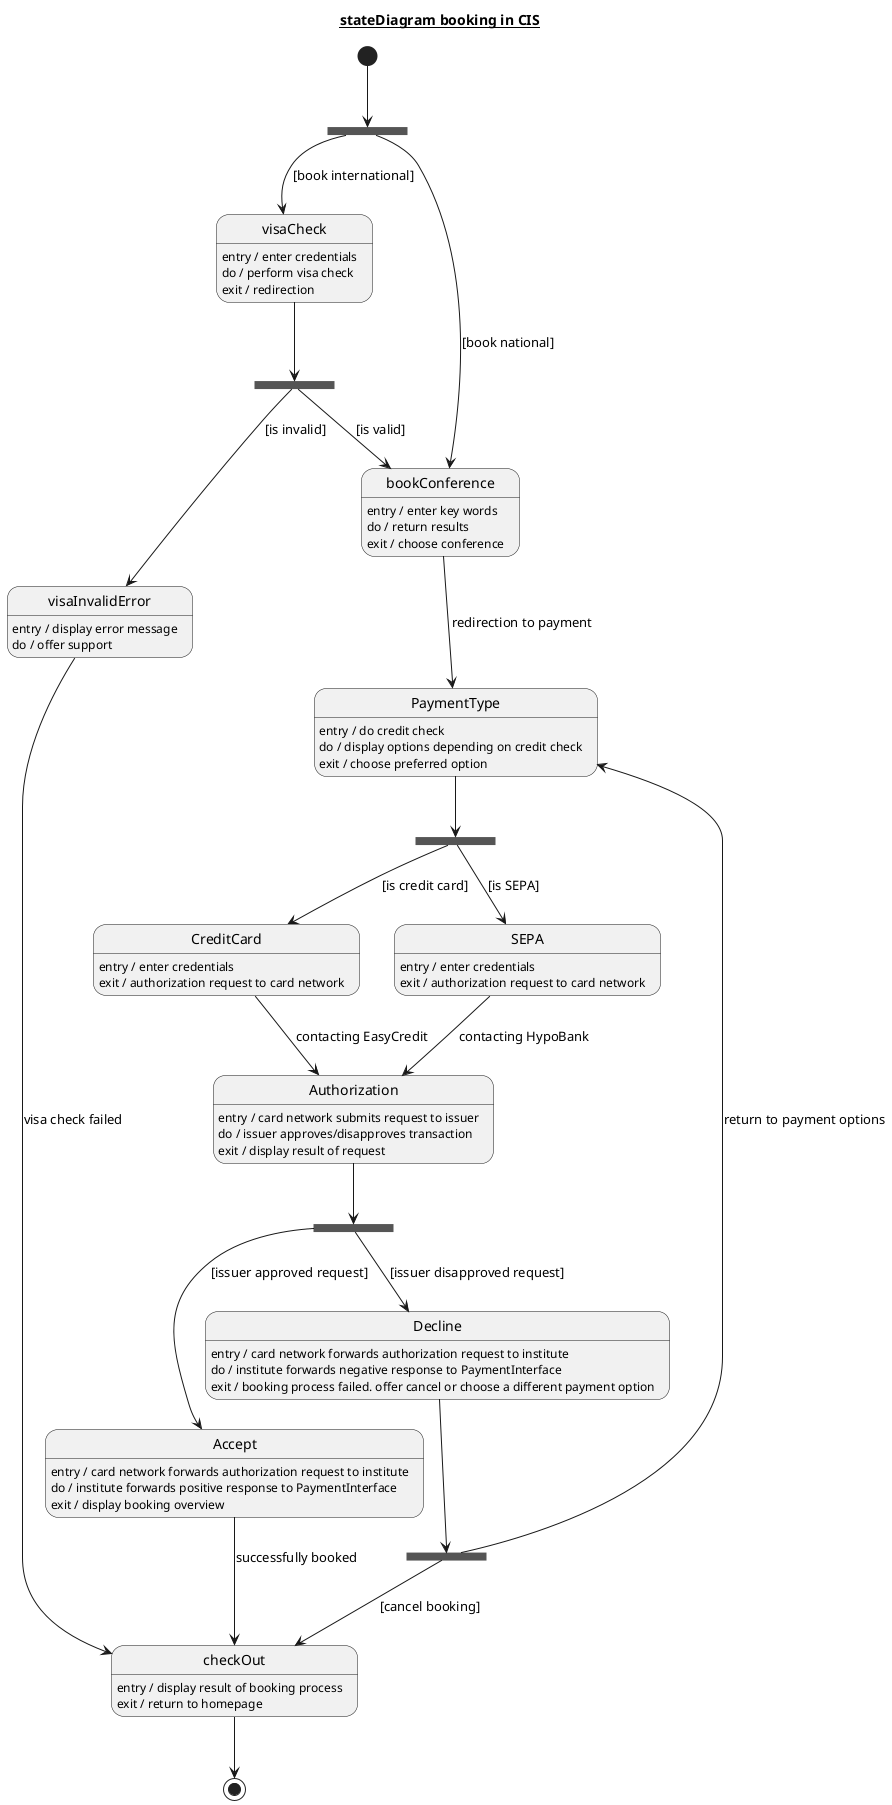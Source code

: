 @startuml

title __**stateDiagram booking in CIS**__
state forkBooking <<fork>>
state forkVisaValidity <<fork>>
state forkPaymentOptions <<fork>>
state forkAuthorizationApproval <<fork>>
state forkDecline <<fork>>

visaCheck : entry / enter credentials
visaCheck : do / perform visa check
visaCheck : exit / redirection

visaInvalidError : entry / display error message
visaInvalidError : do / offer support

bookConference : entry / enter key words
bookConference : do / return results
bookConference : exit / choose conference

PaymentType : entry / do credit check
PaymentType : do / display options depending on credit check
PaymentType : exit / choose preferred option

SEPA : entry / enter credentials
SEPA : exit / authorization request to card network

CreditCard : entry / enter credentials
CreditCard : exit / authorization request to card network

Authorization : entry / card network submits request to issuer
Authorization : do / issuer approves/disapproves transaction
Authorization : exit / display result of request

Accept : entry / card network forwards authorization request to institute
Accept : do / institute forwards positive response to PaymentInterface
Accept : exit / display booking overview

Decline : entry / card network forwards authorization request to institute
Decline : do / institute forwards negative response to PaymentInterface
Decline : exit / booking process failed. offer cancel or choose a different payment option

checkOut : entry / display result of booking process
checkOut : exit / return to homepage



[*] --> forkBooking

forkBooking --> bookConference : [book national]
forkBooking --> visaCheck : [book international]

visaCheck --> forkVisaValidity
forkVisaValidity --> bookConference : [is valid]
forkVisaValidity --> visaInvalidError : [is invalid]
bookConference --> PaymentType : redirection to payment

PaymentType --> forkPaymentOptions
forkPaymentOptions --> SEPA : [is SEPA]
forkPaymentOptions --> CreditCard : [is credit card]
SEPA --> Authorization : contacting HypoBank
CreditCard --> Authorization : contacting EasyCredit

Authorization --> forkAuthorizationApproval
forkAuthorizationApproval --> Accept : [issuer approved request]
forkAuthorizationApproval --> Decline : [issuer disapproved request]

Accept --> checkOut : successfully booked
Decline --> forkDecline
forkDecline --> checkOut : [cancel booking]
forkDecline --> PaymentType : return to payment options
visaInvalidError --> checkOut : visa check failed

checkOut --> [*]

@enduml


